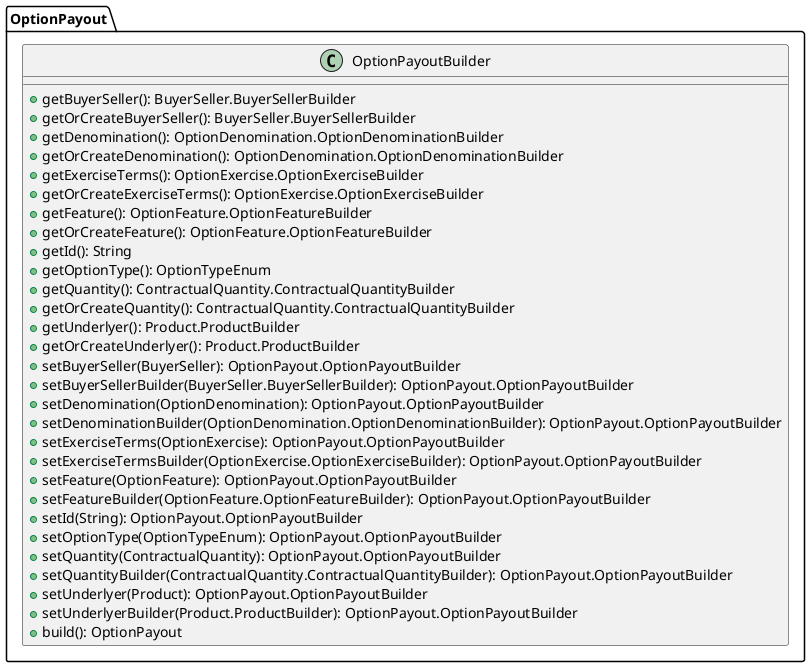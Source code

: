 @startuml

    class OptionPayout.OptionPayoutBuilder [[OptionPayout.OptionPayoutBuilder.html]] {
        +getBuyerSeller(): BuyerSeller.BuyerSellerBuilder
        +getOrCreateBuyerSeller(): BuyerSeller.BuyerSellerBuilder
        +getDenomination(): OptionDenomination.OptionDenominationBuilder
        +getOrCreateDenomination(): OptionDenomination.OptionDenominationBuilder
        +getExerciseTerms(): OptionExercise.OptionExerciseBuilder
        +getOrCreateExerciseTerms(): OptionExercise.OptionExerciseBuilder
        +getFeature(): OptionFeature.OptionFeatureBuilder
        +getOrCreateFeature(): OptionFeature.OptionFeatureBuilder
        +getId(): String
        +getOptionType(): OptionTypeEnum
        +getQuantity(): ContractualQuantity.ContractualQuantityBuilder
        +getOrCreateQuantity(): ContractualQuantity.ContractualQuantityBuilder
        +getUnderlyer(): Product.ProductBuilder
        +getOrCreateUnderlyer(): Product.ProductBuilder
        +setBuyerSeller(BuyerSeller): OptionPayout.OptionPayoutBuilder
        +setBuyerSellerBuilder(BuyerSeller.BuyerSellerBuilder): OptionPayout.OptionPayoutBuilder
        +setDenomination(OptionDenomination): OptionPayout.OptionPayoutBuilder
        +setDenominationBuilder(OptionDenomination.OptionDenominationBuilder): OptionPayout.OptionPayoutBuilder
        +setExerciseTerms(OptionExercise): OptionPayout.OptionPayoutBuilder
        +setExerciseTermsBuilder(OptionExercise.OptionExerciseBuilder): OptionPayout.OptionPayoutBuilder
        +setFeature(OptionFeature): OptionPayout.OptionPayoutBuilder
        +setFeatureBuilder(OptionFeature.OptionFeatureBuilder): OptionPayout.OptionPayoutBuilder
        +setId(String): OptionPayout.OptionPayoutBuilder
        +setOptionType(OptionTypeEnum): OptionPayout.OptionPayoutBuilder
        +setQuantity(ContractualQuantity): OptionPayout.OptionPayoutBuilder
        +setQuantityBuilder(ContractualQuantity.ContractualQuantityBuilder): OptionPayout.OptionPayoutBuilder
        +setUnderlyer(Product): OptionPayout.OptionPayoutBuilder
        +setUnderlyerBuilder(Product.ProductBuilder): OptionPayout.OptionPayoutBuilder
        +build(): OptionPayout
    }

@enduml
